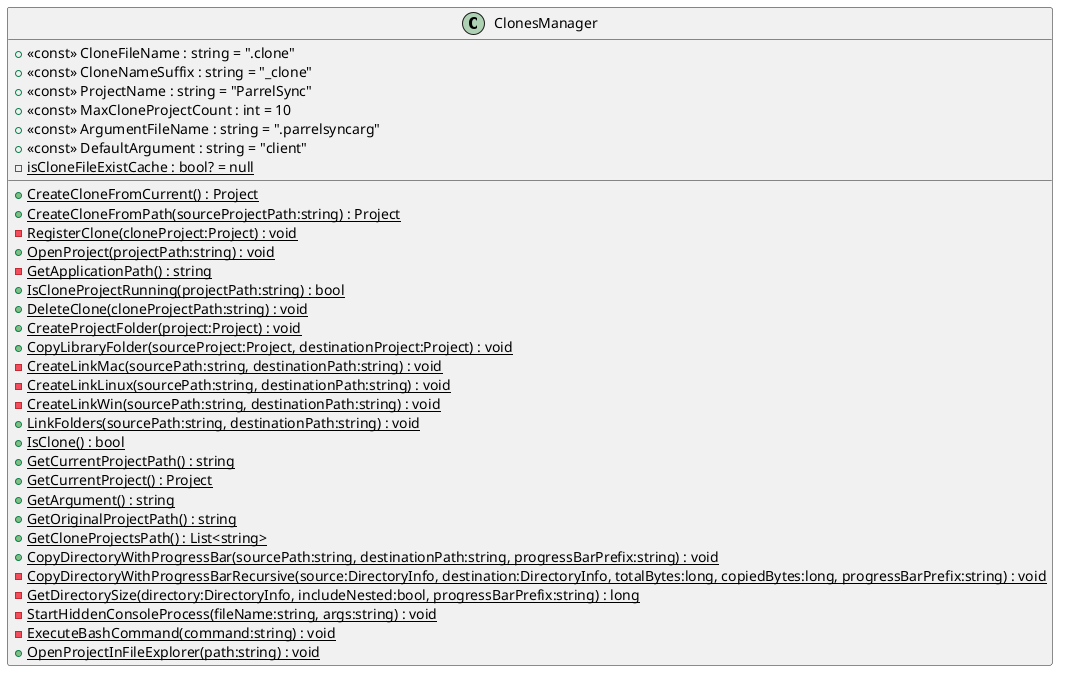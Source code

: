 @startuml
class ClonesManager {
    + <<const>> CloneFileName : string = ".clone"
    + <<const>> CloneNameSuffix : string = "_clone"
    + <<const>> ProjectName : string = "ParrelSync"
    + <<const>> MaxCloneProjectCount : int = 10
    + <<const>> ArgumentFileName : string = ".parrelsyncarg"
    + <<const>> DefaultArgument : string = "client"
    + {static} CreateCloneFromCurrent() : Project
    + {static} CreateCloneFromPath(sourceProjectPath:string) : Project
    - {static} RegisterClone(cloneProject:Project) : void
    + {static} OpenProject(projectPath:string) : void
    - {static} GetApplicationPath() : string
    + {static} IsCloneProjectRunning(projectPath:string) : bool
    + {static} DeleteClone(cloneProjectPath:string) : void
    + {static} CreateProjectFolder(project:Project) : void
    + {static} CopyLibraryFolder(sourceProject:Project, destinationProject:Project) : void
    - {static} CreateLinkMac(sourcePath:string, destinationPath:string) : void
    - {static} CreateLinkLinux(sourcePath:string, destinationPath:string) : void
    - {static} CreateLinkWin(sourcePath:string, destinationPath:string) : void
    + {static} LinkFolders(sourcePath:string, destinationPath:string) : void
    - {static} isCloneFileExistCache : bool? = null
    + {static} IsClone() : bool
    + {static} GetCurrentProjectPath() : string
    + {static} GetCurrentProject() : Project
    + {static} GetArgument() : string
    + {static} GetOriginalProjectPath() : string
    + {static} GetCloneProjectsPath() : List<string>
    + {static} CopyDirectoryWithProgressBar(sourcePath:string, destinationPath:string, progressBarPrefix:string) : void
    - {static} CopyDirectoryWithProgressBarRecursive(source:DirectoryInfo, destination:DirectoryInfo, totalBytes:long, copiedBytes:long, progressBarPrefix:string) : void
    - {static} GetDirectorySize(directory:DirectoryInfo, includeNested:bool, progressBarPrefix:string) : long
    - {static} StartHiddenConsoleProcess(fileName:string, args:string) : void
    - {static} ExecuteBashCommand(command:string) : void
    + {static} OpenProjectInFileExplorer(path:string) : void
}
@enduml
